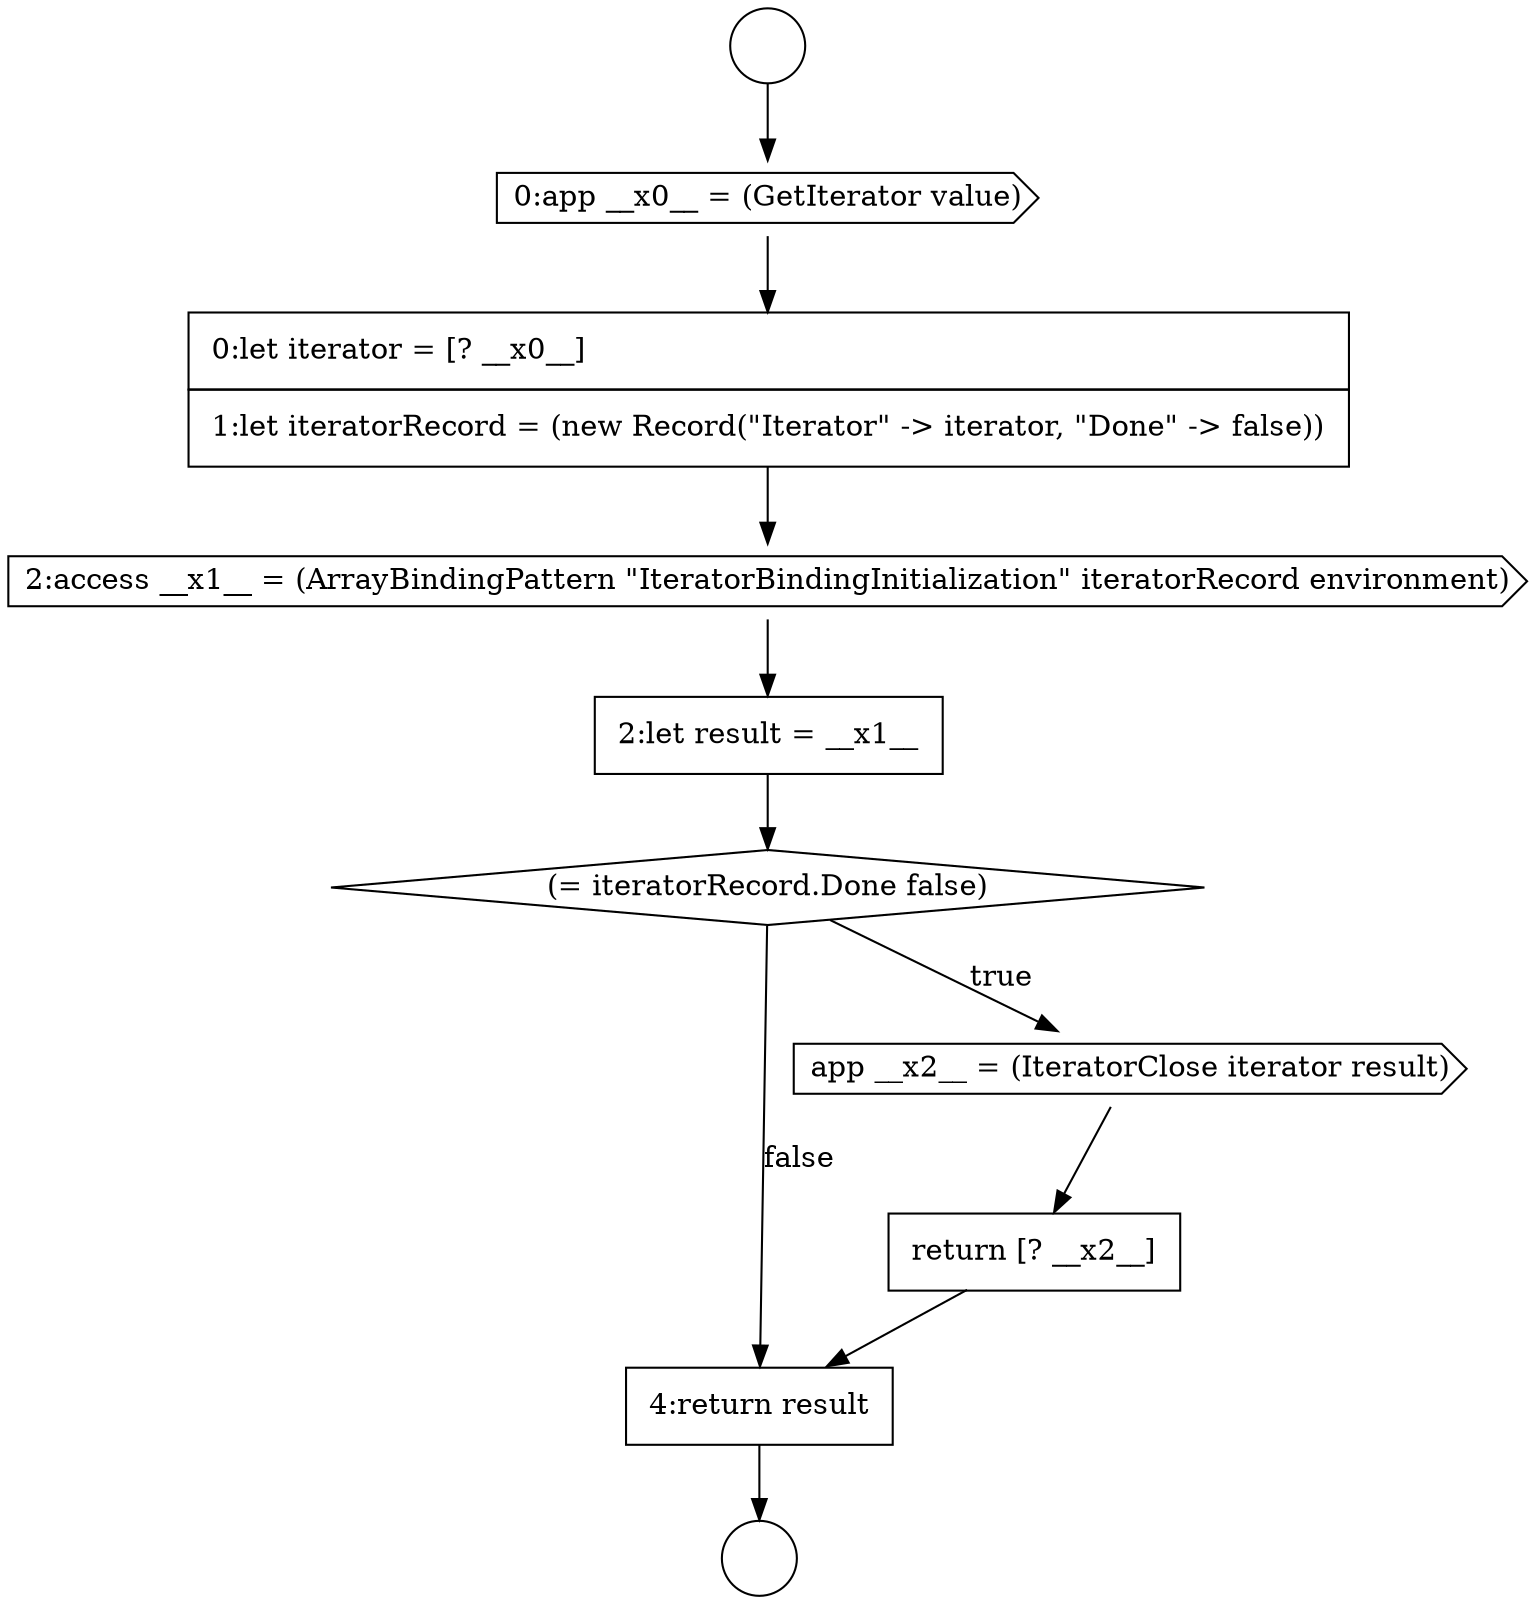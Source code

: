 digraph {
  node5857 [shape=none, margin=0, label=<<font color="black">
    <table border="0" cellborder="1" cellspacing="0" cellpadding="10">
      <tr><td align="left">4:return result</td></tr>
    </table>
  </font>> color="black" fillcolor="white" style=filled]
  node5851 [shape=none, margin=0, label=<<font color="black">
    <table border="0" cellborder="1" cellspacing="0" cellpadding="10">
      <tr><td align="left">0:let iterator = [? __x0__]</td></tr>
      <tr><td align="left">1:let iteratorRecord = (new Record(&quot;Iterator&quot; -&gt; iterator, &quot;Done&quot; -&gt; false))</td></tr>
    </table>
  </font>> color="black" fillcolor="white" style=filled]
  node5856 [shape=none, margin=0, label=<<font color="black">
    <table border="0" cellborder="1" cellspacing="0" cellpadding="10">
      <tr><td align="left">return [? __x2__]</td></tr>
    </table>
  </font>> color="black" fillcolor="white" style=filled]
  node5854 [shape=diamond, label=<<font color="black">(= iteratorRecord.Done false)</font>> color="black" fillcolor="white" style=filled]
  node5850 [shape=cds, label=<<font color="black">0:app __x0__ = (GetIterator value)</font>> color="black" fillcolor="white" style=filled]
  node5855 [shape=cds, label=<<font color="black">app __x2__ = (IteratorClose iterator result)</font>> color="black" fillcolor="white" style=filled]
  node5849 [shape=circle label=" " color="black" fillcolor="white" style=filled]
  node5852 [shape=cds, label=<<font color="black">2:access __x1__ = (ArrayBindingPattern &quot;IteratorBindingInitialization&quot; iteratorRecord environment)</font>> color="black" fillcolor="white" style=filled]
  node5848 [shape=circle label=" " color="black" fillcolor="white" style=filled]
  node5853 [shape=none, margin=0, label=<<font color="black">
    <table border="0" cellborder="1" cellspacing="0" cellpadding="10">
      <tr><td align="left">2:let result = __x1__</td></tr>
    </table>
  </font>> color="black" fillcolor="white" style=filled]
  node5848 -> node5850 [ color="black"]
  node5857 -> node5849 [ color="black"]
  node5850 -> node5851 [ color="black"]
  node5851 -> node5852 [ color="black"]
  node5856 -> node5857 [ color="black"]
  node5853 -> node5854 [ color="black"]
  node5854 -> node5855 [label=<<font color="black">true</font>> color="black"]
  node5854 -> node5857 [label=<<font color="black">false</font>> color="black"]
  node5852 -> node5853 [ color="black"]
  node5855 -> node5856 [ color="black"]
}
